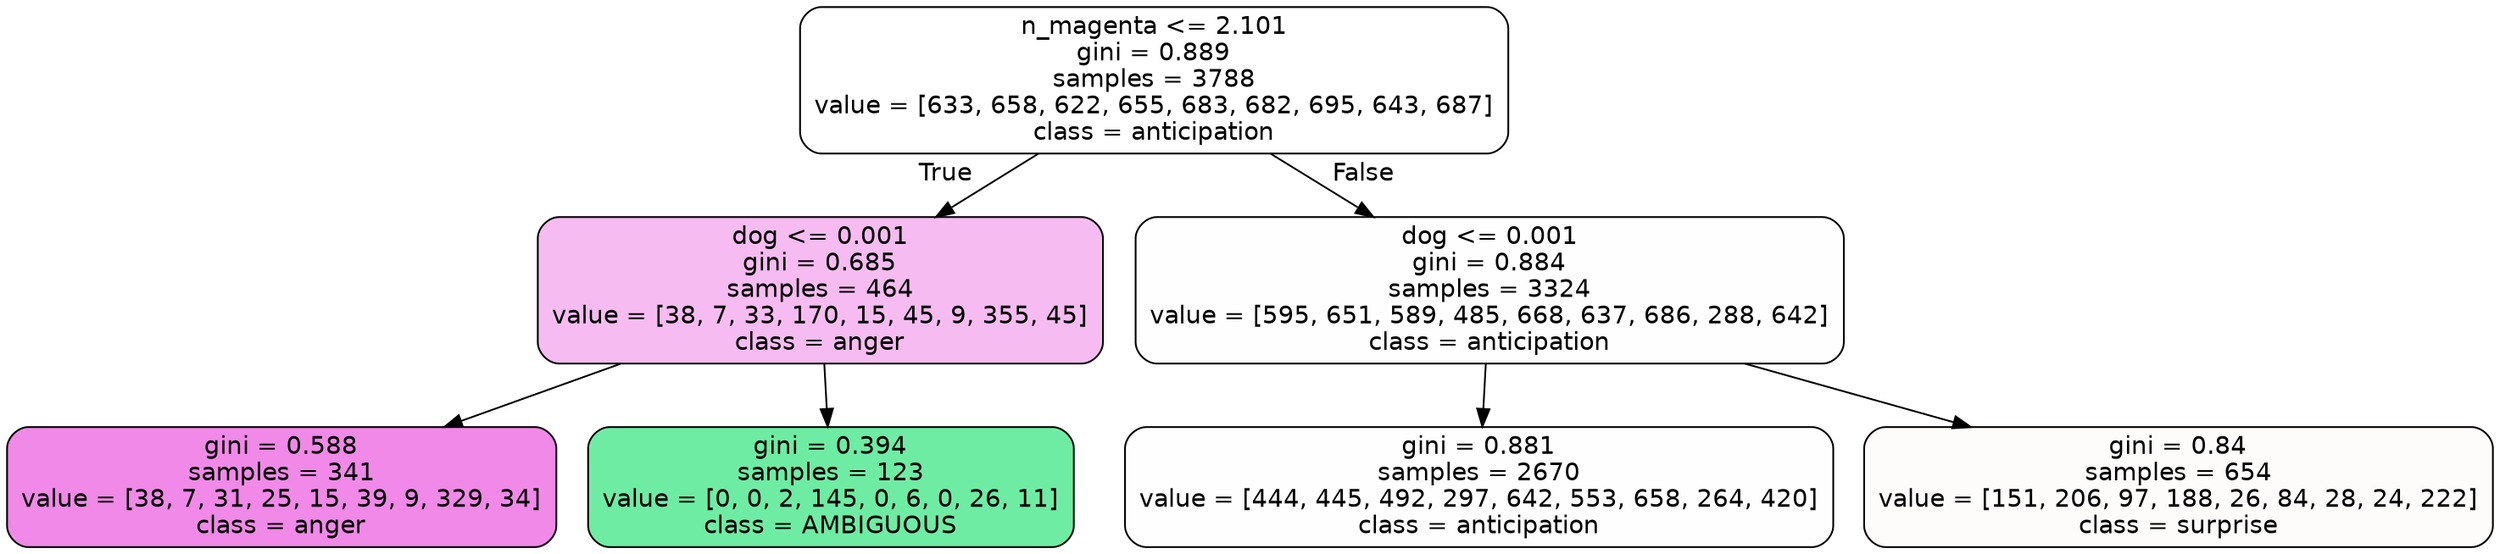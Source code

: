 digraph Tree {
node [shape=box, style="filled, rounded", color="black", fontname=helvetica] ;
edge [fontname=helvetica] ;
0 [label="n_magenta <= 2.101\ngini = 0.889\nsamples = 3788\nvalue = [633, 658, 622, 655, 683, 682, 695, 643, 687]\nclass = anticipation", fillcolor="#8139e500"] ;
1 [label="dog <= 0.001\ngini = 0.685\nsamples = 464\nvalue = [38, 7, 33, 170, 15, 45, 9, 355, 45]\nclass = anger", fillcolor="#e539d756"] ;
0 -> 1 [labeldistance=2.5, labelangle=45, headlabel="True"] ;
2 [label="gini = 0.588\nsamples = 341\nvalue = [38, 7, 31, 25, 15, 39, 9, 329, 34]\nclass = anger", fillcolor="#e539d798"] ;
1 -> 2 ;
3 [label="gini = 0.394\nsamples = 123\nvalue = [0, 0, 2, 145, 0, 6, 0, 26, 11]\nclass = AMBIGUOUS", fillcolor="#39e581b9"] ;
1 -> 3 ;
4 [label="dog <= 0.001\ngini = 0.884\nsamples = 3324\nvalue = [595, 651, 589, 485, 668, 637, 686, 288, 642]\nclass = anticipation", fillcolor="#8139e501"] ;
0 -> 4 [labeldistance=2.5, labelangle=-45, headlabel="False"] ;
5 [label="gini = 0.881\nsamples = 2670\nvalue = [444, 445, 492, 297, 642, 553, 658, 264, 420]\nclass = anticipation", fillcolor="#8139e501"] ;
4 -> 5 ;
6 [label="gini = 0.84\nsamples = 654\nvalue = [151, 206, 97, 188, 26, 84, 28, 24, 222]\nclass = surprise", fillcolor="#e5396405"] ;
4 -> 6 ;
}